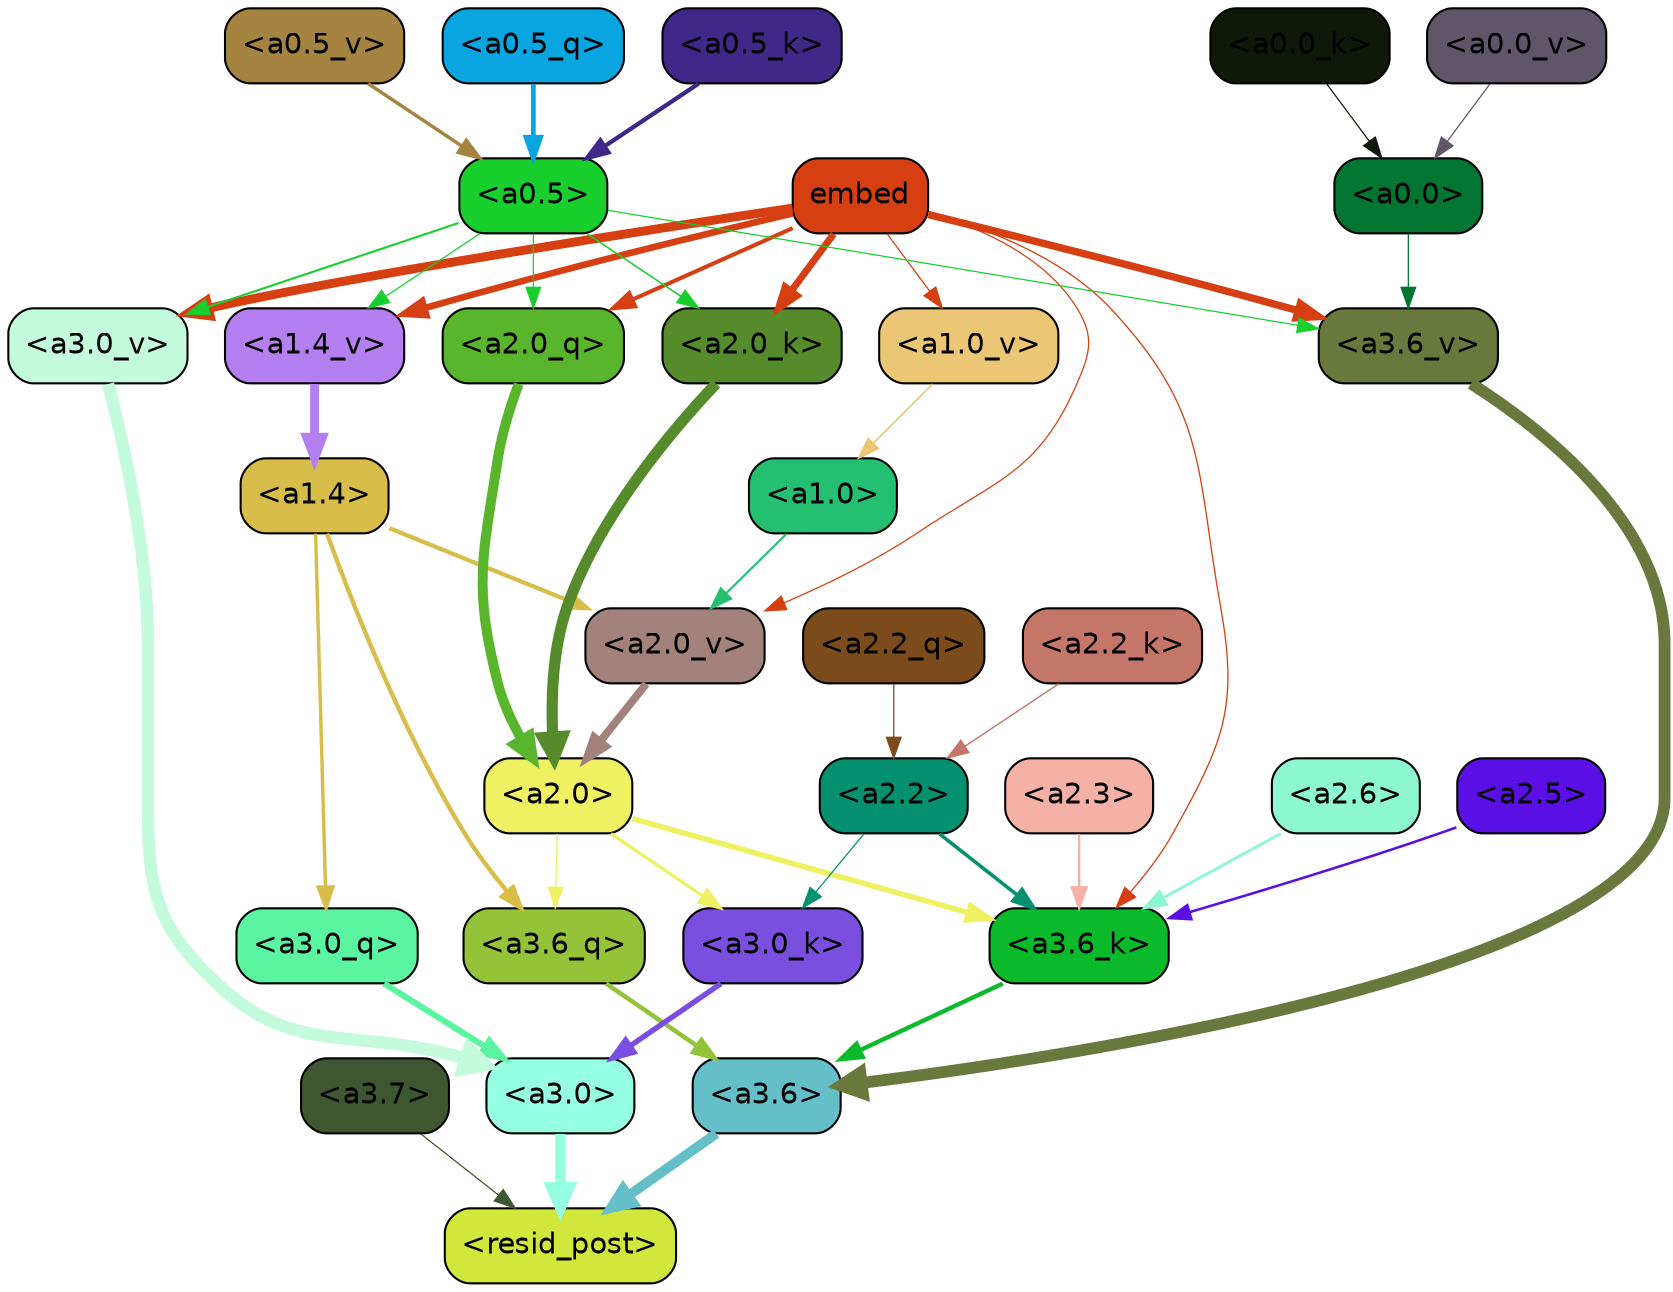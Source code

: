 strict digraph "" {
	graph [bgcolor=transparent,
		layout=dot,
		overlap=false,
		splines=true
	];
	"<a3.7>"	[color=black,
		fillcolor="#3f5730",
		fontname=Helvetica,
		shape=box,
		style="filled, rounded"];
	"<resid_post>"	[color=black,
		fillcolor="#d2e73b",
		fontname=Helvetica,
		shape=box,
		style="filled, rounded"];
	"<a3.7>" -> "<resid_post>"	[color="#3f5730",
		penwidth=0.6];
	"<a3.6>"	[color=black,
		fillcolor="#64bfc8",
		fontname=Helvetica,
		shape=box,
		style="filled, rounded"];
	"<a3.6>" -> "<resid_post>"	[color="#64bfc8",
		penwidth=4.748674273490906];
	"<a3.0>"	[color=black,
		fillcolor="#96ffe1",
		fontname=Helvetica,
		shape=box,
		style="filled, rounded"];
	"<a3.0>" -> "<resid_post>"	[color="#96ffe1",
		penwidth=5.004031300544739];
	"<a3.6_q>"	[color=black,
		fillcolor="#94c238",
		fontname=Helvetica,
		shape=box,
		style="filled, rounded"];
	"<a3.6_q>" -> "<a3.6>"	[color="#94c238",
		penwidth=2.1656854450702667];
	"<a3.0_q>"	[color=black,
		fillcolor="#5bf4a1",
		fontname=Helvetica,
		shape=box,
		style="filled, rounded"];
	"<a3.0_q>" -> "<a3.0>"	[color="#5bf4a1",
		penwidth=2.95696559548378];
	"<a3.6_k>"	[color=black,
		fillcolor="#0bba2a",
		fontname=Helvetica,
		shape=box,
		style="filled, rounded"];
	"<a3.6_k>" -> "<a3.6>"	[color="#0bba2a",
		penwidth=2.086437076330185];
	"<a3.0_k>"	[color=black,
		fillcolor="#7a4ede",
		fontname=Helvetica,
		shape=box,
		style="filled, rounded"];
	"<a3.0_k>" -> "<a3.0>"	[color="#7a4ede",
		penwidth=2.5988530814647675];
	"<a3.6_v>"	[color=black,
		fillcolor="#69793e",
		fontname=Helvetica,
		shape=box,
		style="filled, rounded"];
	"<a3.6_v>" -> "<a3.6>"	[color="#69793e",
		penwidth=5.669987380504608];
	"<a3.0_v>"	[color=black,
		fillcolor="#c4fbdd",
		fontname=Helvetica,
		shape=box,
		style="filled, rounded"];
	"<a3.0_v>" -> "<a3.0>"	[color="#c4fbdd",
		penwidth=5.9515902400016785];
	"<a2.0>"	[color=black,
		fillcolor="#eff062",
		fontname=Helvetica,
		shape=box,
		style="filled, rounded"];
	"<a2.0>" -> "<a3.6_q>"	[color="#eff062",
		penwidth=0.6];
	"<a2.0>" -> "<a3.6_k>"	[color="#eff062",
		penwidth=2.6423546075820923];
	"<a2.0>" -> "<a3.0_k>"	[color="#eff062",
		penwidth=1.5482127666473389];
	"<a1.4>"	[color=black,
		fillcolor="#d8bd4a",
		fontname=Helvetica,
		shape=box,
		style="filled, rounded"];
	"<a1.4>" -> "<a3.6_q>"	[color="#d8bd4a",
		penwidth=2.1035547256469727];
	"<a1.4>" -> "<a3.0_q>"	[color="#d8bd4a",
		penwidth=1.6541699171066284];
	"<a2.0_v>"	[color=black,
		fillcolor="#a3827b",
		fontname=Helvetica,
		shape=box,
		style="filled, rounded"];
	"<a1.4>" -> "<a2.0_v>"	[color="#d8bd4a",
		penwidth=2.048949420452118];
	"<a2.6>"	[color=black,
		fillcolor="#8cf7d1",
		fontname=Helvetica,
		shape=box,
		style="filled, rounded"];
	"<a2.6>" -> "<a3.6_k>"	[color="#8cf7d1",
		penwidth=1.3718644380569458];
	"<a2.5>"	[color=black,
		fillcolor="#5a0fe5",
		fontname=Helvetica,
		shape=box,
		style="filled, rounded"];
	"<a2.5>" -> "<a3.6_k>"	[color="#5a0fe5",
		penwidth=1.231603980064392];
	"<a2.3>"	[color=black,
		fillcolor="#f6b1a7",
		fontname=Helvetica,
		shape=box,
		style="filled, rounded"];
	"<a2.3>" -> "<a3.6_k>"	[color="#f6b1a7",
		penwidth=1.1117559671401978];
	"<a2.2>"	[color=black,
		fillcolor="#059170",
		fontname=Helvetica,
		shape=box,
		style="filled, rounded"];
	"<a2.2>" -> "<a3.6_k>"	[color="#059170",
		penwidth=1.7315057516098022];
	"<a2.2>" -> "<a3.0_k>"	[color="#059170",
		penwidth=0.6];
	embed	[color=black,
		fillcolor="#d53f12",
		fontname=Helvetica,
		shape=box,
		style="filled, rounded"];
	embed -> "<a3.6_k>"	[color="#d53f12",
		penwidth=0.6229734420776367];
	embed -> "<a3.6_v>"	[color="#d53f12",
		penwidth=3.56406831741333];
	embed -> "<a3.0_v>"	[color="#d53f12",
		penwidth=4.293717980384827];
	"<a2.0_q>"	[color=black,
		fillcolor="#59b52c",
		fontname=Helvetica,
		shape=box,
		style="filled, rounded"];
	embed -> "<a2.0_q>"	[color="#d53f12",
		penwidth=1.9479764699935913];
	"<a2.0_k>"	[color=black,
		fillcolor="#558b2a",
		fontname=Helvetica,
		shape=box,
		style="filled, rounded"];
	embed -> "<a2.0_k>"	[color="#d53f12",
		penwidth=3.348647713661194];
	embed -> "<a2.0_v>"	[color="#d53f12",
		penwidth=0.6];
	"<a1.4_v>"	[color=black,
		fillcolor="#b47ff1",
		fontname=Helvetica,
		shape=box,
		style="filled, rounded"];
	embed -> "<a1.4_v>"	[color="#d53f12",
		penwidth=3.1658360958099365];
	"<a1.0_v>"	[color=black,
		fillcolor="#ebc674",
		fontname=Helvetica,
		shape=box,
		style="filled, rounded"];
	embed -> "<a1.0_v>"	[color="#d53f12",
		penwidth=0.6];
	"<a0.5>"	[color=black,
		fillcolor="#19cf2e",
		fontname=Helvetica,
		shape=box,
		style="filled, rounded"];
	"<a0.5>" -> "<a3.6_v>"	[color="#19cf2e",
		penwidth=0.6];
	"<a0.5>" -> "<a3.0_v>"	[color="#19cf2e",
		penwidth=0.9916514158248901];
	"<a0.5>" -> "<a2.0_q>"	[color="#19cf2e",
		penwidth=0.6];
	"<a0.5>" -> "<a2.0_k>"	[color="#19cf2e",
		penwidth=0.7479127645492554];
	"<a0.5>" -> "<a1.4_v>"	[color="#19cf2e",
		penwidth=0.6];
	"<a0.0>"	[color=black,
		fillcolor="#017531",
		fontname=Helvetica,
		shape=box,
		style="filled, rounded"];
	"<a0.0>" -> "<a3.6_v>"	[color="#017531",
		penwidth=0.6];
	"<a2.2_q>"	[color=black,
		fillcolor="#7c4b1b",
		fontname=Helvetica,
		shape=box,
		style="filled, rounded"];
	"<a2.2_q>" -> "<a2.2>"	[color="#7c4b1b",
		penwidth=0.6068362593650818];
	"<a2.0_q>" -> "<a2.0>"	[color="#59b52c",
		penwidth=4.801594913005829];
	"<a2.2_k>"	[color=black,
		fillcolor="#c47669",
		fontname=Helvetica,
		shape=box,
		style="filled, rounded"];
	"<a2.2_k>" -> "<a2.2>"	[color="#c47669",
		penwidth=0.6648573875427246];
	"<a2.0_k>" -> "<a2.0>"	[color="#558b2a",
		penwidth=5.364346981048584];
	"<a2.0_v>" -> "<a2.0>"	[color="#a3827b",
		penwidth=3.76983106136322];
	"<a1.0>"	[color=black,
		fillcolor="#25bf72",
		fontname=Helvetica,
		shape=box,
		style="filled, rounded"];
	"<a1.0>" -> "<a2.0_v>"	[color="#25bf72",
		penwidth=1.0333166718482971];
	"<a1.4_v>" -> "<a1.4>"	[color="#b47ff1",
		penwidth=4.295930981636047];
	"<a1.0_v>" -> "<a1.0>"	[color="#ebc674",
		penwidth=0.7506231069564819];
	"<a0.5_q>"	[color=black,
		fillcolor="#09a5e0",
		fontname=Helvetica,
		shape=box,
		style="filled, rounded"];
	"<a0.5_q>" -> "<a0.5>"	[color="#09a5e0",
		penwidth=2.30334210395813];
	"<a0.5_k>"	[color=black,
		fillcolor="#402888",
		fontname=Helvetica,
		shape=box,
		style="filled, rounded"];
	"<a0.5_k>" -> "<a0.5>"	[color="#402888",
		penwidth=2.078277349472046];
	"<a0.0_k>"	[color=black,
		fillcolor="#0e1909",
		fontname=Helvetica,
		shape=box,
		style="filled, rounded"];
	"<a0.0_k>" -> "<a0.0>"	[color="#0e1909",
		penwidth=0.6];
	"<a0.5_v>"	[color=black,
		fillcolor="#a48440",
		fontname=Helvetica,
		shape=box,
		style="filled, rounded"];
	"<a0.5_v>" -> "<a0.5>"	[color="#a48440",
		penwidth=1.6795680522918701];
	"<a0.0_v>"	[color=black,
		fillcolor="#60566a",
		fontname=Helvetica,
		shape=box,
		style="filled, rounded"];
	"<a0.0_v>" -> "<a0.0>"	[color="#60566a",
		penwidth=0.6];
}
